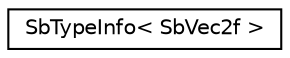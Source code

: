 digraph "Graphical Class Hierarchy"
{
 // LATEX_PDF_SIZE
  edge [fontname="Helvetica",fontsize="10",labelfontname="Helvetica",labelfontsize="10"];
  node [fontname="Helvetica",fontsize="10",shape=record];
  rankdir="LR";
  Node0 [label="SbTypeInfo\< SbVec2f \>",height=0.2,width=0.4,color="black", fillcolor="white", style="filled",URL="$structSbTypeInfo_3_01SbVec2f_01_4.html",tooltip=" "];
}
